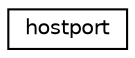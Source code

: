 digraph "Graphical Class Hierarchy"
{
 // LATEX_PDF_SIZE
  edge [fontname="Helvetica",fontsize="10",labelfontname="Helvetica",labelfontsize="10"];
  node [fontname="Helvetica",fontsize="10",shape=record];
  rankdir="LR";
  Node0 [label="hostport",height=0.2,width=0.4,color="black", fillcolor="white", style="filled",URL="$structhostport.html",tooltip=" "];
}
